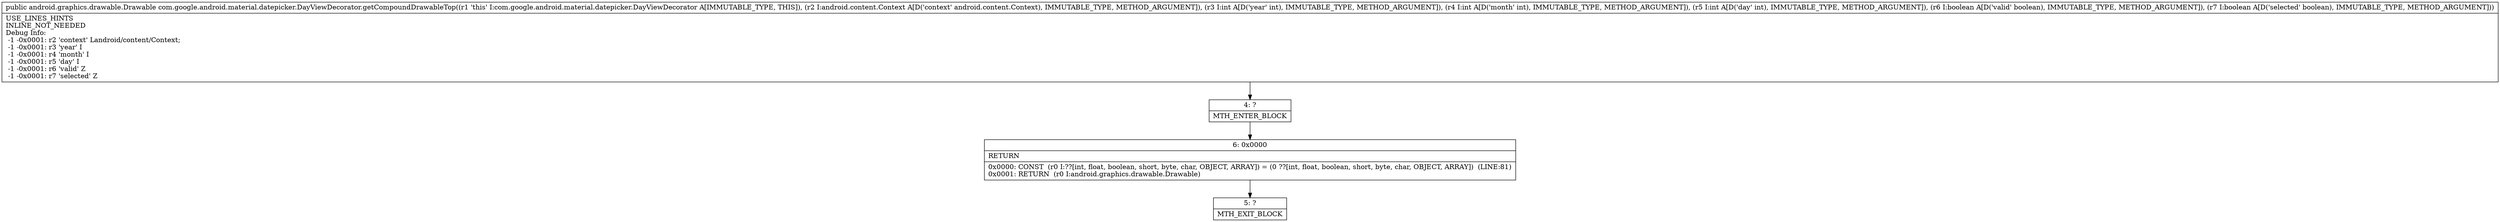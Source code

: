 digraph "CFG forcom.google.android.material.datepicker.DayViewDecorator.getCompoundDrawableTop(Landroid\/content\/Context;IIIZZ)Landroid\/graphics\/drawable\/Drawable;" {
Node_4 [shape=record,label="{4\:\ ?|MTH_ENTER_BLOCK\l}"];
Node_6 [shape=record,label="{6\:\ 0x0000|RETURN\l|0x0000: CONST  (r0 I:??[int, float, boolean, short, byte, char, OBJECT, ARRAY]) = (0 ??[int, float, boolean, short, byte, char, OBJECT, ARRAY])  (LINE:81)\l0x0001: RETURN  (r0 I:android.graphics.drawable.Drawable) \l}"];
Node_5 [shape=record,label="{5\:\ ?|MTH_EXIT_BLOCK\l}"];
MethodNode[shape=record,label="{public android.graphics.drawable.Drawable com.google.android.material.datepicker.DayViewDecorator.getCompoundDrawableTop((r1 'this' I:com.google.android.material.datepicker.DayViewDecorator A[IMMUTABLE_TYPE, THIS]), (r2 I:android.content.Context A[D('context' android.content.Context), IMMUTABLE_TYPE, METHOD_ARGUMENT]), (r3 I:int A[D('year' int), IMMUTABLE_TYPE, METHOD_ARGUMENT]), (r4 I:int A[D('month' int), IMMUTABLE_TYPE, METHOD_ARGUMENT]), (r5 I:int A[D('day' int), IMMUTABLE_TYPE, METHOD_ARGUMENT]), (r6 I:boolean A[D('valid' boolean), IMMUTABLE_TYPE, METHOD_ARGUMENT]), (r7 I:boolean A[D('selected' boolean), IMMUTABLE_TYPE, METHOD_ARGUMENT]))  | USE_LINES_HINTS\lINLINE_NOT_NEEDED\lDebug Info:\l  \-1 \-0x0001: r2 'context' Landroid\/content\/Context;\l  \-1 \-0x0001: r3 'year' I\l  \-1 \-0x0001: r4 'month' I\l  \-1 \-0x0001: r5 'day' I\l  \-1 \-0x0001: r6 'valid' Z\l  \-1 \-0x0001: r7 'selected' Z\l}"];
MethodNode -> Node_4;Node_4 -> Node_6;
Node_6 -> Node_5;
}

